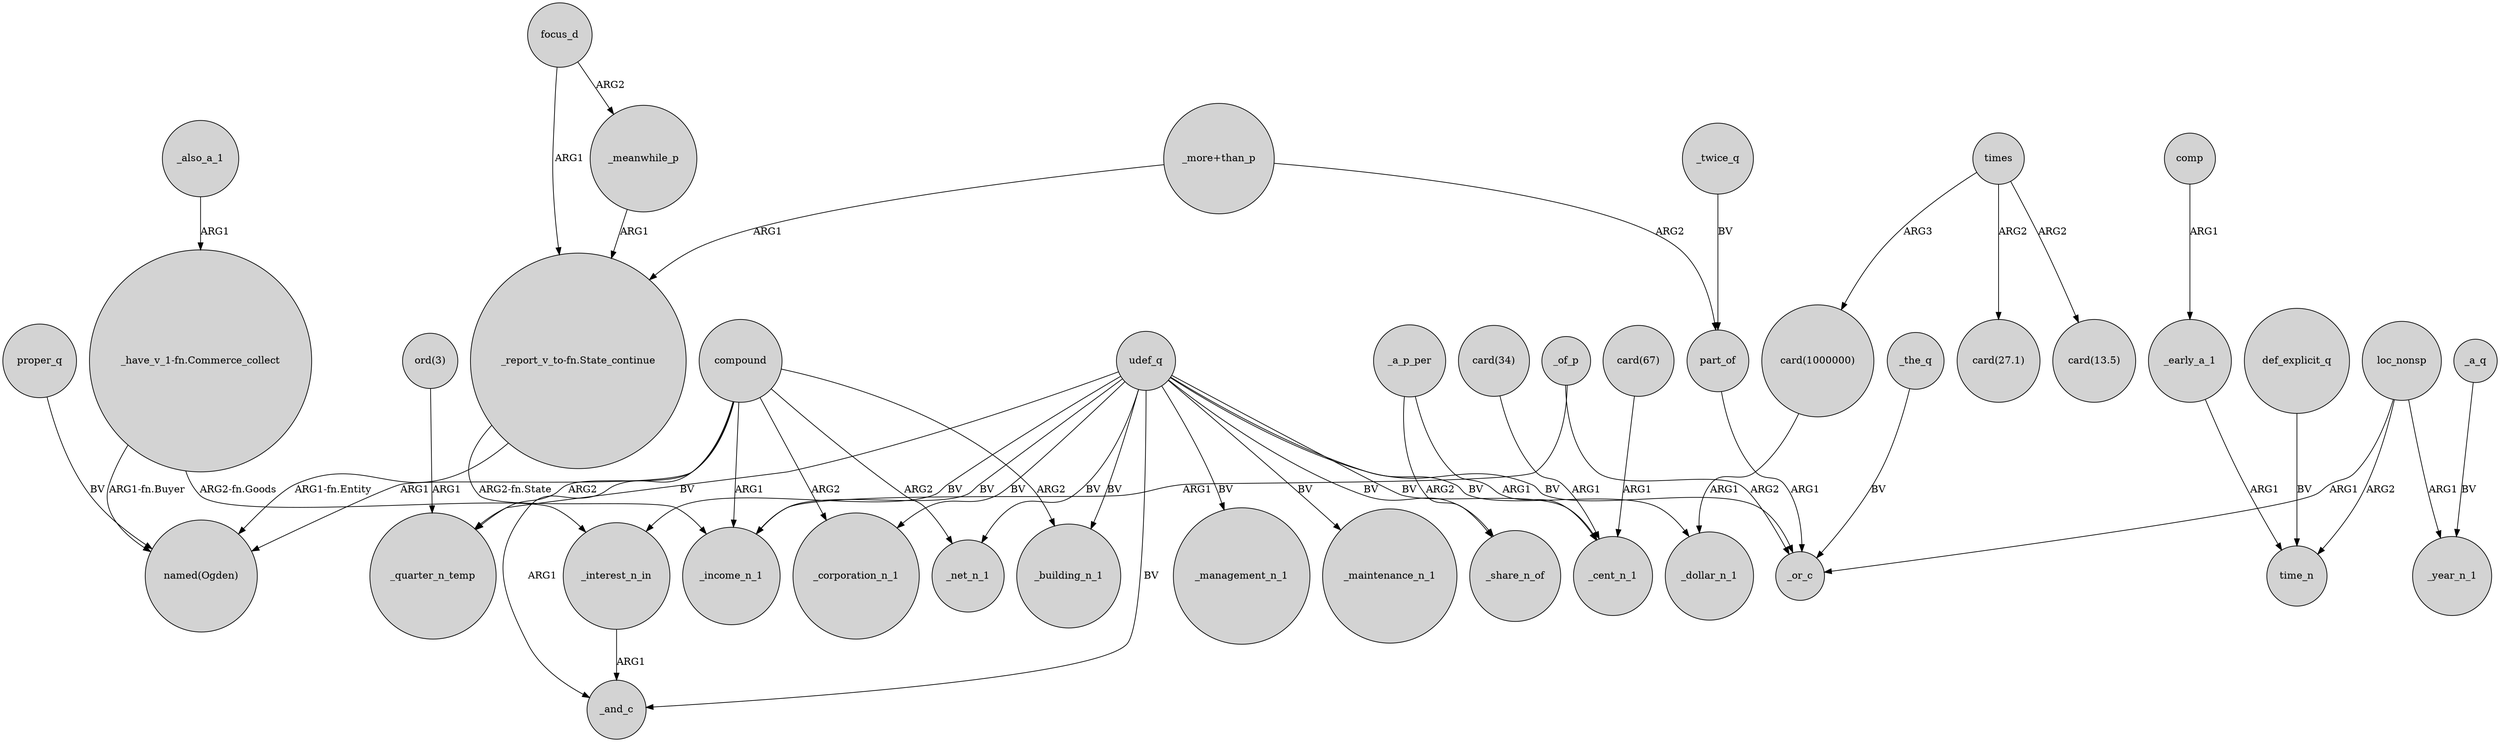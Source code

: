 digraph {
	node [shape=circle style=filled]
	"_more+than_p" -> "_report_v_to-fn.State_continue" [label=ARG1]
	_early_a_1 -> time_n [label=ARG1]
	times -> "card(13.5)" [label=ARG2]
	compound -> _and_c [label=ARG1]
	"_have_v_1-fn.Commerce_collect" -> _interest_n_in [label="ARG2-fn.Goods"]
	compound -> _net_n_1 [label=ARG2]
	"ord(3)" -> _quarter_n_temp [label=ARG1]
	_a_p_per -> _cent_n_1 [label=ARG1]
	_also_a_1 -> "_have_v_1-fn.Commerce_collect" [label=ARG1]
	udef_q -> _income_n_1 [label=BV]
	loc_nonsp -> _year_n_1 [label=ARG1]
	proper_q -> "named(Ogden)" [label=BV]
	"card(34)" -> _cent_n_1 [label=ARG1]
	udef_q -> _building_n_1 [label=BV]
	times -> "card(1000000)" [label=ARG3]
	_of_p -> _income_n_1 [label=ARG1]
	comp -> _early_a_1 [label=ARG1]
	times -> "card(27.1)" [label=ARG2]
	"_report_v_to-fn.State_continue" -> "named(Ogden)" [label="ARG1-fn.Entity"]
	_a_q -> _year_n_1 [label=BV]
	udef_q -> _and_c [label=BV]
	udef_q -> _cent_n_1 [label=BV]
	udef_q -> _or_c [label=BV]
	udef_q -> _management_n_1 [label=BV]
	part_of -> _or_c [label=ARG1]
	compound -> _income_n_1 [label=ARG1]
	compound -> _quarter_n_temp [label=ARG2]
	_a_p_per -> _share_n_of [label=ARG2]
	"_report_v_to-fn.State_continue" -> _income_n_1 [label="ARG2-fn.State"]
	udef_q -> _share_n_of [label=BV]
	udef_q -> _net_n_1 [label=BV]
	focus_d -> _meanwhile_p [label=ARG2]
	udef_q -> _maintenance_n_1 [label=BV]
	_twice_q -> part_of [label=BV]
	udef_q -> _dollar_n_1 [label=BV]
	"card(1000000)" -> _dollar_n_1 [label=ARG1]
	focus_d -> "_report_v_to-fn.State_continue" [label=ARG1]
	loc_nonsp -> _or_c [label=ARG1]
	_the_q -> _or_c [label=BV]
	udef_q -> _quarter_n_temp [label=BV]
	compound -> _corporation_n_1 [label=ARG2]
	udef_q -> _corporation_n_1 [label=BV]
	udef_q -> _interest_n_in [label=BV]
	def_explicit_q -> time_n [label=BV]
	_of_p -> _or_c [label=ARG2]
	loc_nonsp -> time_n [label=ARG2]
	"card(67)" -> _cent_n_1 [label=ARG1]
	"_more+than_p" -> part_of [label=ARG2]
	compound -> _building_n_1 [label=ARG2]
	_meanwhile_p -> "_report_v_to-fn.State_continue" [label=ARG1]
	_interest_n_in -> _and_c [label=ARG1]
	compound -> "named(Ogden)" [label=ARG1]
	"_have_v_1-fn.Commerce_collect" -> "named(Ogden)" [label="ARG1-fn.Buyer"]
}
